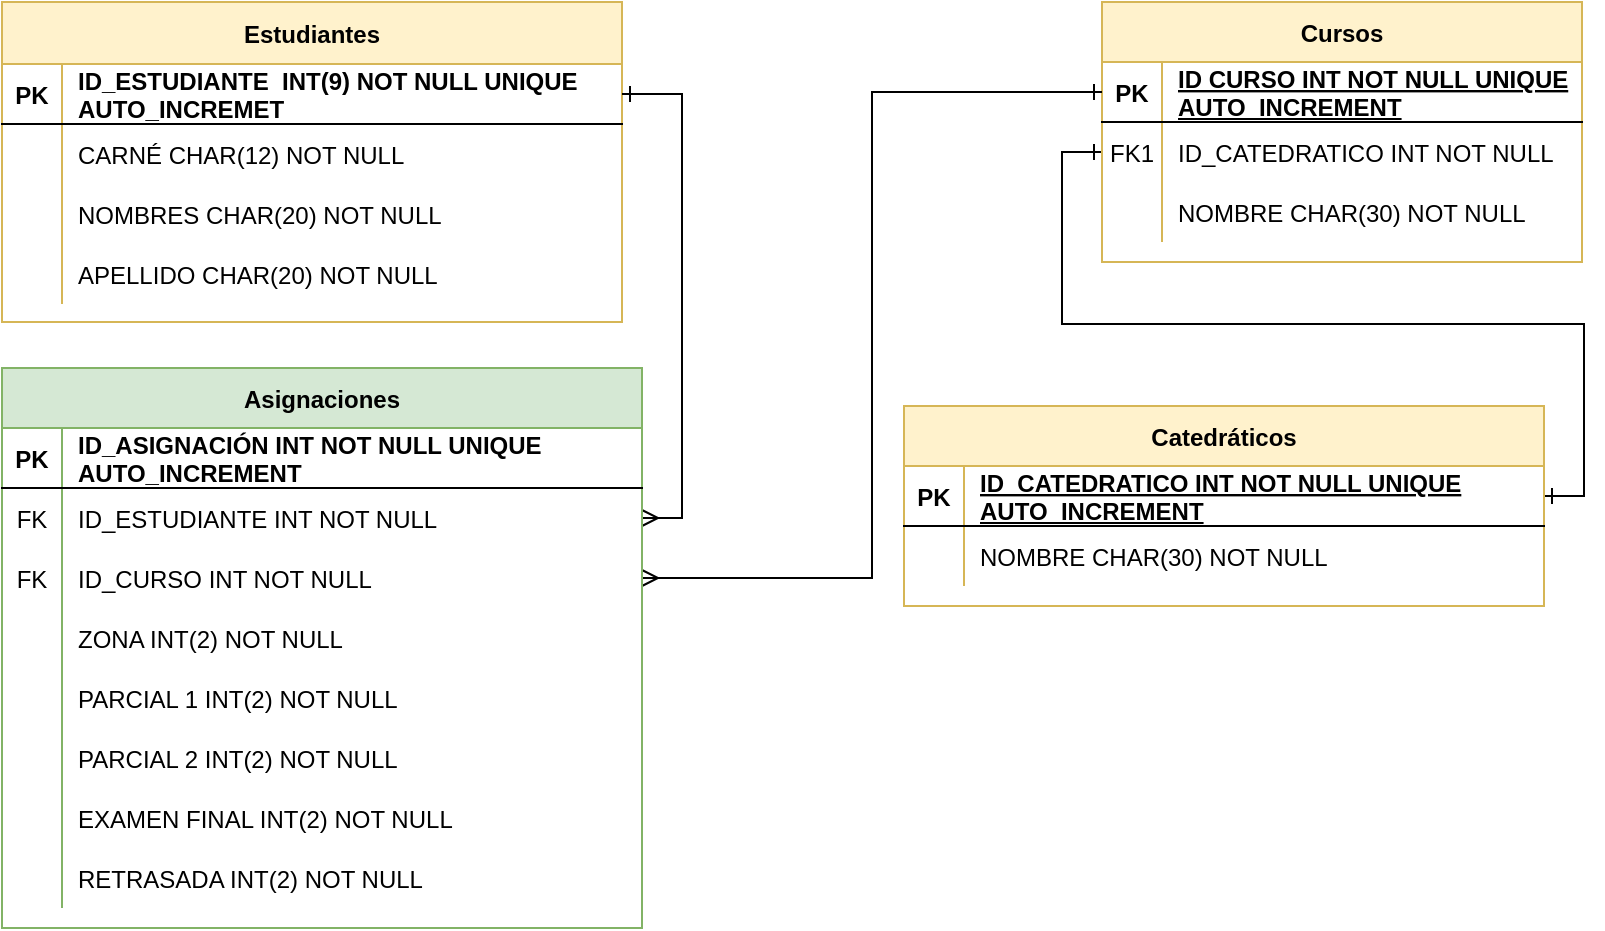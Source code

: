 <mxfile version="13.7.7" type="github">
  <diagram id="R2lEEEUBdFMjLlhIrx00" name="Page-1">
    <mxGraphModel dx="1422" dy="800" grid="0" gridSize="10" guides="1" tooltips="1" connect="1" arrows="1" fold="1" page="1" pageScale="1" pageWidth="850" pageHeight="1100" math="0" shadow="0" extFonts="Permanent Marker^https://fonts.googleapis.com/css?family=Permanent+Marker">
      <root>
        <mxCell id="0" />
        <mxCell id="1" parent="0" />
        <mxCell id="_7SLQa6OJkf3rark8oZv-2" style="edgeStyle=orthogonalEdgeStyle;rounded=0;orthogonalLoop=1;jettySize=auto;html=1;entryX=0;entryY=0.5;entryDx=0;entryDy=0;endArrow=ERone;endFill=0;startArrow=ERone;startFill=0;" edge="1" parent="1" source="C-vyLk0tnHw3VtMMgP7b-14" target="C-vyLk0tnHw3VtMMgP7b-6">
          <mxGeometry relative="1" as="geometry" />
        </mxCell>
        <mxCell id="C-vyLk0tnHw3VtMMgP7b-2" value="Cursos" style="shape=table;startSize=30;container=1;collapsible=1;childLayout=tableLayout;fixedRows=1;rowLines=0;fontStyle=1;align=center;resizeLast=1;fillColor=#fff2cc;strokeColor=#d6b656;" parent="1" vertex="1">
          <mxGeometry x="570" y="20" width="240" height="130" as="geometry" />
        </mxCell>
        <mxCell id="C-vyLk0tnHw3VtMMgP7b-3" value="" style="shape=partialRectangle;collapsible=0;dropTarget=0;pointerEvents=0;fillColor=none;points=[[0,0.5],[1,0.5]];portConstraint=eastwest;top=0;left=0;right=0;bottom=1;" parent="C-vyLk0tnHw3VtMMgP7b-2" vertex="1">
          <mxGeometry y="30" width="240" height="30" as="geometry" />
        </mxCell>
        <mxCell id="C-vyLk0tnHw3VtMMgP7b-4" value="PK" style="shape=partialRectangle;overflow=hidden;connectable=0;fillColor=none;top=0;left=0;bottom=0;right=0;fontStyle=1;" parent="C-vyLk0tnHw3VtMMgP7b-3" vertex="1">
          <mxGeometry width="30" height="30" as="geometry" />
        </mxCell>
        <mxCell id="C-vyLk0tnHw3VtMMgP7b-5" value="ID CURSO INT NOT NULL UNIQUE&#xa;AUTO_INCREMENT" style="shape=partialRectangle;overflow=hidden;connectable=0;fillColor=none;top=0;left=0;bottom=0;right=0;align=left;spacingLeft=6;fontStyle=5;" parent="C-vyLk0tnHw3VtMMgP7b-3" vertex="1">
          <mxGeometry x="30" width="210" height="30" as="geometry" />
        </mxCell>
        <mxCell id="C-vyLk0tnHw3VtMMgP7b-6" value="" style="shape=partialRectangle;collapsible=0;dropTarget=0;pointerEvents=0;fillColor=none;points=[[0,0.5],[1,0.5]];portConstraint=eastwest;top=0;left=0;right=0;bottom=0;" parent="C-vyLk0tnHw3VtMMgP7b-2" vertex="1">
          <mxGeometry y="60" width="240" height="30" as="geometry" />
        </mxCell>
        <mxCell id="C-vyLk0tnHw3VtMMgP7b-7" value="FK1" style="shape=partialRectangle;overflow=hidden;connectable=0;fillColor=none;top=0;left=0;bottom=0;right=0;" parent="C-vyLk0tnHw3VtMMgP7b-6" vertex="1">
          <mxGeometry width="30" height="30" as="geometry" />
        </mxCell>
        <mxCell id="C-vyLk0tnHw3VtMMgP7b-8" value="ID_CATEDRATICO INT NOT NULL" style="shape=partialRectangle;overflow=hidden;connectable=0;fillColor=none;top=0;left=0;bottom=0;right=0;align=left;spacingLeft=6;" parent="C-vyLk0tnHw3VtMMgP7b-6" vertex="1">
          <mxGeometry x="30" width="210" height="30" as="geometry" />
        </mxCell>
        <mxCell id="C-vyLk0tnHw3VtMMgP7b-9" value="" style="shape=partialRectangle;collapsible=0;dropTarget=0;pointerEvents=0;fillColor=none;points=[[0,0.5],[1,0.5]];portConstraint=eastwest;top=0;left=0;right=0;bottom=0;" parent="C-vyLk0tnHw3VtMMgP7b-2" vertex="1">
          <mxGeometry y="90" width="240" height="30" as="geometry" />
        </mxCell>
        <mxCell id="C-vyLk0tnHw3VtMMgP7b-10" value="" style="shape=partialRectangle;overflow=hidden;connectable=0;fillColor=none;top=0;left=0;bottom=0;right=0;" parent="C-vyLk0tnHw3VtMMgP7b-9" vertex="1">
          <mxGeometry width="30" height="30" as="geometry" />
        </mxCell>
        <mxCell id="C-vyLk0tnHw3VtMMgP7b-11" value="NOMBRE CHAR(30) NOT NULL" style="shape=partialRectangle;overflow=hidden;connectable=0;fillColor=none;top=0;left=0;bottom=0;right=0;align=left;spacingLeft=6;" parent="C-vyLk0tnHw3VtMMgP7b-9" vertex="1">
          <mxGeometry x="30" width="210" height="30" as="geometry" />
        </mxCell>
        <mxCell id="C-vyLk0tnHw3VtMMgP7b-23" value="Estudiantes" style="shape=table;startSize=31;container=1;collapsible=1;childLayout=tableLayout;fixedRows=1;rowLines=0;fontStyle=1;align=center;resizeLast=1;fillColor=#fff2cc;strokeColor=#d6b656;" parent="1" vertex="1">
          <mxGeometry x="20" y="20" width="310" height="160" as="geometry" />
        </mxCell>
        <mxCell id="C-vyLk0tnHw3VtMMgP7b-24" value="" style="shape=partialRectangle;collapsible=0;dropTarget=0;pointerEvents=0;fillColor=none;points=[[0,0.5],[1,0.5]];portConstraint=eastwest;top=0;left=0;right=0;bottom=1;" parent="C-vyLk0tnHw3VtMMgP7b-23" vertex="1">
          <mxGeometry y="31" width="310" height="30" as="geometry" />
        </mxCell>
        <mxCell id="C-vyLk0tnHw3VtMMgP7b-25" value="PK" style="shape=partialRectangle;overflow=hidden;connectable=0;fillColor=none;top=0;left=0;bottom=0;right=0;fontStyle=1;" parent="C-vyLk0tnHw3VtMMgP7b-24" vertex="1">
          <mxGeometry width="30" height="30" as="geometry" />
        </mxCell>
        <mxCell id="C-vyLk0tnHw3VtMMgP7b-26" value="ID_ESTUDIANTE  INT(9) NOT NULL UNIQUE&#xa;AUTO_INCREMET" style="shape=partialRectangle;overflow=hidden;connectable=0;fillColor=none;top=0;left=0;bottom=0;right=0;align=left;spacingLeft=6;fontStyle=1;" parent="C-vyLk0tnHw3VtMMgP7b-24" vertex="1">
          <mxGeometry x="30" width="280" height="30" as="geometry" />
        </mxCell>
        <mxCell id="C-vyLk0tnHw3VtMMgP7b-27" value="" style="shape=partialRectangle;collapsible=0;dropTarget=0;pointerEvents=0;fillColor=none;points=[[0,0.5],[1,0.5]];portConstraint=eastwest;top=0;left=0;right=0;bottom=0;" parent="C-vyLk0tnHw3VtMMgP7b-23" vertex="1">
          <mxGeometry y="61" width="310" height="30" as="geometry" />
        </mxCell>
        <mxCell id="C-vyLk0tnHw3VtMMgP7b-28" value="" style="shape=partialRectangle;overflow=hidden;connectable=0;fillColor=none;top=0;left=0;bottom=0;right=0;" parent="C-vyLk0tnHw3VtMMgP7b-27" vertex="1">
          <mxGeometry width="30" height="30" as="geometry" />
        </mxCell>
        <mxCell id="C-vyLk0tnHw3VtMMgP7b-29" value="CARNÉ CHAR(12) NOT NULL" style="shape=partialRectangle;overflow=hidden;connectable=0;fillColor=none;top=0;left=0;bottom=0;right=0;align=left;spacingLeft=6;" parent="C-vyLk0tnHw3VtMMgP7b-27" vertex="1">
          <mxGeometry x="30" width="280" height="30" as="geometry" />
        </mxCell>
        <mxCell id="2rsptkbwco0u7Pz3cuh8-1" value="" style="shape=partialRectangle;collapsible=0;dropTarget=0;pointerEvents=0;fillColor=none;points=[[0,0.5],[1,0.5]];portConstraint=eastwest;top=0;left=0;right=0;bottom=0;" parent="C-vyLk0tnHw3VtMMgP7b-23" vertex="1">
          <mxGeometry y="91" width="310" height="30" as="geometry" />
        </mxCell>
        <mxCell id="2rsptkbwco0u7Pz3cuh8-2" value="&#xa;&#xa;" style="shape=partialRectangle;overflow=hidden;connectable=0;fillColor=none;top=0;left=0;bottom=0;right=0;" parent="2rsptkbwco0u7Pz3cuh8-1" vertex="1">
          <mxGeometry width="30" height="30" as="geometry" />
        </mxCell>
        <mxCell id="2rsptkbwco0u7Pz3cuh8-3" value="NOMBRES CHAR(20) NOT NULL" style="shape=partialRectangle;overflow=hidden;connectable=0;fillColor=none;top=0;left=0;bottom=0;right=0;align=left;spacingLeft=6;" parent="2rsptkbwco0u7Pz3cuh8-1" vertex="1">
          <mxGeometry x="30" width="280" height="30" as="geometry" />
        </mxCell>
        <mxCell id="2rsptkbwco0u7Pz3cuh8-4" value="" style="shape=partialRectangle;collapsible=0;dropTarget=0;pointerEvents=0;fillColor=none;points=[[0,0.5],[1,0.5]];portConstraint=eastwest;top=0;left=0;right=0;bottom=0;" parent="C-vyLk0tnHw3VtMMgP7b-23" vertex="1">
          <mxGeometry y="121" width="310" height="30" as="geometry" />
        </mxCell>
        <mxCell id="2rsptkbwco0u7Pz3cuh8-5" value="&#xa;&#xa;" style="shape=partialRectangle;overflow=hidden;connectable=0;fillColor=none;top=0;left=0;bottom=0;right=0;" parent="2rsptkbwco0u7Pz3cuh8-4" vertex="1">
          <mxGeometry width="30" height="30" as="geometry" />
        </mxCell>
        <mxCell id="2rsptkbwco0u7Pz3cuh8-6" value="APELLIDO CHAR(20) NOT NULL" style="shape=partialRectangle;overflow=hidden;connectable=0;fillColor=none;top=0;left=0;bottom=0;right=0;align=left;spacingLeft=6;" parent="2rsptkbwco0u7Pz3cuh8-4" vertex="1">
          <mxGeometry x="30" width="280" height="30" as="geometry" />
        </mxCell>
        <mxCell id="_7SLQa6OJkf3rark8oZv-29" style="edgeStyle=orthogonalEdgeStyle;rounded=0;orthogonalLoop=1;jettySize=auto;html=1;entryX=1;entryY=0.5;entryDx=0;entryDy=0;startArrow=ERone;startFill=0;endArrow=ERmany;endFill=0;" edge="1" parent="1" source="C-vyLk0tnHw3VtMMgP7b-24" target="_7SLQa6OJkf3rark8oZv-7">
          <mxGeometry relative="1" as="geometry" />
        </mxCell>
        <mxCell id="_7SLQa6OJkf3rark8oZv-30" style="edgeStyle=orthogonalEdgeStyle;rounded=0;orthogonalLoop=1;jettySize=auto;html=1;entryX=1;entryY=0.5;entryDx=0;entryDy=0;startArrow=ERone;startFill=0;endArrow=ERmany;endFill=0;" edge="1" parent="1" source="C-vyLk0tnHw3VtMMgP7b-3" target="_7SLQa6OJkf3rark8oZv-10">
          <mxGeometry relative="1" as="geometry" />
        </mxCell>
        <mxCell id="C-vyLk0tnHw3VtMMgP7b-13" value="Catedráticos" style="shape=table;startSize=30;container=1;collapsible=1;childLayout=tableLayout;fixedRows=1;rowLines=0;fontStyle=1;align=center;resizeLast=1;fillColor=#fff2cc;strokeColor=#d6b656;" parent="1" vertex="1">
          <mxGeometry x="471" y="222" width="320" height="100" as="geometry" />
        </mxCell>
        <mxCell id="C-vyLk0tnHw3VtMMgP7b-14" value="" style="shape=partialRectangle;collapsible=0;dropTarget=0;pointerEvents=0;fillColor=none;points=[[0,0.5],[1,0.5]];portConstraint=eastwest;top=0;left=0;right=0;bottom=1;" parent="C-vyLk0tnHw3VtMMgP7b-13" vertex="1">
          <mxGeometry y="30" width="320" height="30" as="geometry" />
        </mxCell>
        <mxCell id="C-vyLk0tnHw3VtMMgP7b-15" value="PK" style="shape=partialRectangle;overflow=hidden;connectable=0;fillColor=none;top=0;left=0;bottom=0;right=0;fontStyle=1;" parent="C-vyLk0tnHw3VtMMgP7b-14" vertex="1">
          <mxGeometry width="30" height="30" as="geometry" />
        </mxCell>
        <mxCell id="C-vyLk0tnHw3VtMMgP7b-16" value="ID_CATEDRATICO INT NOT NULL UNIQUE&#xa;AUTO_INCREMENT" style="shape=partialRectangle;overflow=hidden;connectable=0;fillColor=none;top=0;left=0;bottom=0;right=0;align=left;spacingLeft=6;fontStyle=5;" parent="C-vyLk0tnHw3VtMMgP7b-14" vertex="1">
          <mxGeometry x="30" width="290" height="30" as="geometry" />
        </mxCell>
        <mxCell id="C-vyLk0tnHw3VtMMgP7b-17" value="" style="shape=partialRectangle;collapsible=0;dropTarget=0;pointerEvents=0;fillColor=none;points=[[0,0.5],[1,0.5]];portConstraint=eastwest;top=0;left=0;right=0;bottom=0;" parent="C-vyLk0tnHw3VtMMgP7b-13" vertex="1">
          <mxGeometry y="60" width="320" height="30" as="geometry" />
        </mxCell>
        <mxCell id="C-vyLk0tnHw3VtMMgP7b-18" value="" style="shape=partialRectangle;overflow=hidden;connectable=0;fillColor=none;top=0;left=0;bottom=0;right=0;" parent="C-vyLk0tnHw3VtMMgP7b-17" vertex="1">
          <mxGeometry width="30" height="30" as="geometry" />
        </mxCell>
        <mxCell id="C-vyLk0tnHw3VtMMgP7b-19" value="NOMBRE CHAR(30) NOT NULL" style="shape=partialRectangle;overflow=hidden;connectable=0;fillColor=none;top=0;left=0;bottom=0;right=0;align=left;spacingLeft=6;" parent="C-vyLk0tnHw3VtMMgP7b-17" vertex="1">
          <mxGeometry x="30" width="290" height="30" as="geometry" />
        </mxCell>
        <mxCell id="_7SLQa6OJkf3rark8oZv-3" value="Asignaciones" style="shape=table;startSize=30;container=1;collapsible=1;childLayout=tableLayout;fixedRows=1;rowLines=0;fontStyle=1;align=center;resizeLast=1;fillColor=#d5e8d4;strokeColor=#82b366;" vertex="1" parent="1">
          <mxGeometry x="20" y="203" width="320" height="280" as="geometry" />
        </mxCell>
        <mxCell id="_7SLQa6OJkf3rark8oZv-4" value="" style="shape=partialRectangle;collapsible=0;dropTarget=0;pointerEvents=0;fillColor=none;points=[[0,0.5],[1,0.5]];portConstraint=eastwest;top=0;left=0;right=0;bottom=1;" vertex="1" parent="_7SLQa6OJkf3rark8oZv-3">
          <mxGeometry y="30" width="320" height="30" as="geometry" />
        </mxCell>
        <mxCell id="_7SLQa6OJkf3rark8oZv-5" value="PK" style="shape=partialRectangle;overflow=hidden;connectable=0;fillColor=none;top=0;left=0;bottom=0;right=0;fontStyle=1;" vertex="1" parent="_7SLQa6OJkf3rark8oZv-4">
          <mxGeometry width="30" height="30" as="geometry" />
        </mxCell>
        <mxCell id="_7SLQa6OJkf3rark8oZv-6" value="ID_ASIGNACIÓN INT NOT NULL UNIQUE&#xa;AUTO_INCREMENT" style="shape=partialRectangle;overflow=hidden;connectable=0;fillColor=none;top=0;left=0;bottom=0;right=0;align=left;spacingLeft=6;fontStyle=1;" vertex="1" parent="_7SLQa6OJkf3rark8oZv-4">
          <mxGeometry x="30" width="290" height="30" as="geometry" />
        </mxCell>
        <mxCell id="_7SLQa6OJkf3rark8oZv-7" value="" style="shape=partialRectangle;collapsible=0;dropTarget=0;pointerEvents=0;fillColor=none;points=[[0,0.5],[1,0.5]];portConstraint=eastwest;top=0;left=0;right=0;bottom=0;" vertex="1" parent="_7SLQa6OJkf3rark8oZv-3">
          <mxGeometry y="60" width="320" height="30" as="geometry" />
        </mxCell>
        <mxCell id="_7SLQa6OJkf3rark8oZv-8" value="FK" style="shape=partialRectangle;overflow=hidden;connectable=0;fillColor=none;top=0;left=0;bottom=0;right=0;" vertex="1" parent="_7SLQa6OJkf3rark8oZv-7">
          <mxGeometry width="30" height="30" as="geometry" />
        </mxCell>
        <mxCell id="_7SLQa6OJkf3rark8oZv-9" value="ID_ESTUDIANTE INT NOT NULL" style="shape=partialRectangle;overflow=hidden;connectable=0;fillColor=none;top=0;left=0;bottom=0;right=0;align=left;spacingLeft=6;" vertex="1" parent="_7SLQa6OJkf3rark8oZv-7">
          <mxGeometry x="30" width="290" height="30" as="geometry" />
        </mxCell>
        <mxCell id="_7SLQa6OJkf3rark8oZv-10" value="" style="shape=partialRectangle;collapsible=0;dropTarget=0;pointerEvents=0;fillColor=none;points=[[0,0.5],[1,0.5]];portConstraint=eastwest;top=0;left=0;right=0;bottom=0;" vertex="1" parent="_7SLQa6OJkf3rark8oZv-3">
          <mxGeometry y="90" width="320" height="30" as="geometry" />
        </mxCell>
        <mxCell id="_7SLQa6OJkf3rark8oZv-11" value="FK" style="shape=partialRectangle;overflow=hidden;connectable=0;fillColor=none;top=0;left=0;bottom=0;right=0;" vertex="1" parent="_7SLQa6OJkf3rark8oZv-10">
          <mxGeometry width="30" height="30" as="geometry" />
        </mxCell>
        <mxCell id="_7SLQa6OJkf3rark8oZv-12" value="ID_CURSO INT NOT NULL" style="shape=partialRectangle;overflow=hidden;connectable=0;fillColor=none;top=0;left=0;bottom=0;right=0;align=left;spacingLeft=6;" vertex="1" parent="_7SLQa6OJkf3rark8oZv-10">
          <mxGeometry x="30" width="290" height="30" as="geometry" />
        </mxCell>
        <mxCell id="_7SLQa6OJkf3rark8oZv-13" value="" style="shape=partialRectangle;collapsible=0;dropTarget=0;pointerEvents=0;fillColor=none;points=[[0,0.5],[1,0.5]];portConstraint=eastwest;top=0;left=0;right=0;bottom=0;" vertex="1" parent="_7SLQa6OJkf3rark8oZv-3">
          <mxGeometry y="120" width="320" height="30" as="geometry" />
        </mxCell>
        <mxCell id="_7SLQa6OJkf3rark8oZv-14" value="&#xa;&#xa;" style="shape=partialRectangle;overflow=hidden;connectable=0;fillColor=none;top=0;left=0;bottom=0;right=0;" vertex="1" parent="_7SLQa6OJkf3rark8oZv-13">
          <mxGeometry width="30" height="30" as="geometry" />
        </mxCell>
        <mxCell id="_7SLQa6OJkf3rark8oZv-15" value="ZONA INT(2) NOT NULL" style="shape=partialRectangle;overflow=hidden;connectable=0;fillColor=none;top=0;left=0;bottom=0;right=0;align=left;spacingLeft=6;" vertex="1" parent="_7SLQa6OJkf3rark8oZv-13">
          <mxGeometry x="30" width="290" height="30" as="geometry" />
        </mxCell>
        <mxCell id="_7SLQa6OJkf3rark8oZv-17" value="" style="shape=partialRectangle;collapsible=0;dropTarget=0;pointerEvents=0;fillColor=none;points=[[0,0.5],[1,0.5]];portConstraint=eastwest;top=0;left=0;right=0;bottom=0;" vertex="1" parent="_7SLQa6OJkf3rark8oZv-3">
          <mxGeometry y="150" width="320" height="30" as="geometry" />
        </mxCell>
        <mxCell id="_7SLQa6OJkf3rark8oZv-18" value="&#xa;&#xa;" style="shape=partialRectangle;overflow=hidden;connectable=0;fillColor=none;top=0;left=0;bottom=0;right=0;" vertex="1" parent="_7SLQa6OJkf3rark8oZv-17">
          <mxGeometry width="30" height="30" as="geometry" />
        </mxCell>
        <mxCell id="_7SLQa6OJkf3rark8oZv-19" value="PARCIAL 1 INT(2) NOT NULL" style="shape=partialRectangle;overflow=hidden;connectable=0;fillColor=none;top=0;left=0;bottom=0;right=0;align=left;spacingLeft=6;" vertex="1" parent="_7SLQa6OJkf3rark8oZv-17">
          <mxGeometry x="30" width="290" height="30" as="geometry" />
        </mxCell>
        <mxCell id="_7SLQa6OJkf3rark8oZv-20" value="" style="shape=partialRectangle;collapsible=0;dropTarget=0;pointerEvents=0;fillColor=none;points=[[0,0.5],[1,0.5]];portConstraint=eastwest;top=0;left=0;right=0;bottom=0;" vertex="1" parent="_7SLQa6OJkf3rark8oZv-3">
          <mxGeometry y="180" width="320" height="30" as="geometry" />
        </mxCell>
        <mxCell id="_7SLQa6OJkf3rark8oZv-21" value="&#xa;&#xa;" style="shape=partialRectangle;overflow=hidden;connectable=0;fillColor=none;top=0;left=0;bottom=0;right=0;" vertex="1" parent="_7SLQa6OJkf3rark8oZv-20">
          <mxGeometry width="30" height="30" as="geometry" />
        </mxCell>
        <mxCell id="_7SLQa6OJkf3rark8oZv-22" value="PARCIAL 2 INT(2) NOT NULL" style="shape=partialRectangle;overflow=hidden;connectable=0;fillColor=none;top=0;left=0;bottom=0;right=0;align=left;spacingLeft=6;" vertex="1" parent="_7SLQa6OJkf3rark8oZv-20">
          <mxGeometry x="30" width="290" height="30" as="geometry" />
        </mxCell>
        <mxCell id="_7SLQa6OJkf3rark8oZv-23" value="" style="shape=partialRectangle;collapsible=0;dropTarget=0;pointerEvents=0;fillColor=none;points=[[0,0.5],[1,0.5]];portConstraint=eastwest;top=0;left=0;right=0;bottom=0;" vertex="1" parent="_7SLQa6OJkf3rark8oZv-3">
          <mxGeometry y="210" width="320" height="30" as="geometry" />
        </mxCell>
        <mxCell id="_7SLQa6OJkf3rark8oZv-24" value="&#xa;&#xa;" style="shape=partialRectangle;overflow=hidden;connectable=0;fillColor=none;top=0;left=0;bottom=0;right=0;" vertex="1" parent="_7SLQa6OJkf3rark8oZv-23">
          <mxGeometry width="30" height="30" as="geometry" />
        </mxCell>
        <mxCell id="_7SLQa6OJkf3rark8oZv-25" value="EXAMEN FINAL INT(2) NOT NULL" style="shape=partialRectangle;overflow=hidden;connectable=0;fillColor=none;top=0;left=0;bottom=0;right=0;align=left;spacingLeft=6;" vertex="1" parent="_7SLQa6OJkf3rark8oZv-23">
          <mxGeometry x="30" width="290" height="30" as="geometry" />
        </mxCell>
        <mxCell id="_7SLQa6OJkf3rark8oZv-26" value="" style="shape=partialRectangle;collapsible=0;dropTarget=0;pointerEvents=0;fillColor=none;points=[[0,0.5],[1,0.5]];portConstraint=eastwest;top=0;left=0;right=0;bottom=0;" vertex="1" parent="_7SLQa6OJkf3rark8oZv-3">
          <mxGeometry y="240" width="320" height="30" as="geometry" />
        </mxCell>
        <mxCell id="_7SLQa6OJkf3rark8oZv-27" value="&#xa;&#xa;" style="shape=partialRectangle;overflow=hidden;connectable=0;fillColor=none;top=0;left=0;bottom=0;right=0;" vertex="1" parent="_7SLQa6OJkf3rark8oZv-26">
          <mxGeometry width="30" height="30" as="geometry" />
        </mxCell>
        <mxCell id="_7SLQa6OJkf3rark8oZv-28" value="RETRASADA INT(2) NOT NULL" style="shape=partialRectangle;overflow=hidden;connectable=0;fillColor=none;top=0;left=0;bottom=0;right=0;align=left;spacingLeft=6;" vertex="1" parent="_7SLQa6OJkf3rark8oZv-26">
          <mxGeometry x="30" width="290" height="30" as="geometry" />
        </mxCell>
      </root>
    </mxGraphModel>
  </diagram>
</mxfile>
